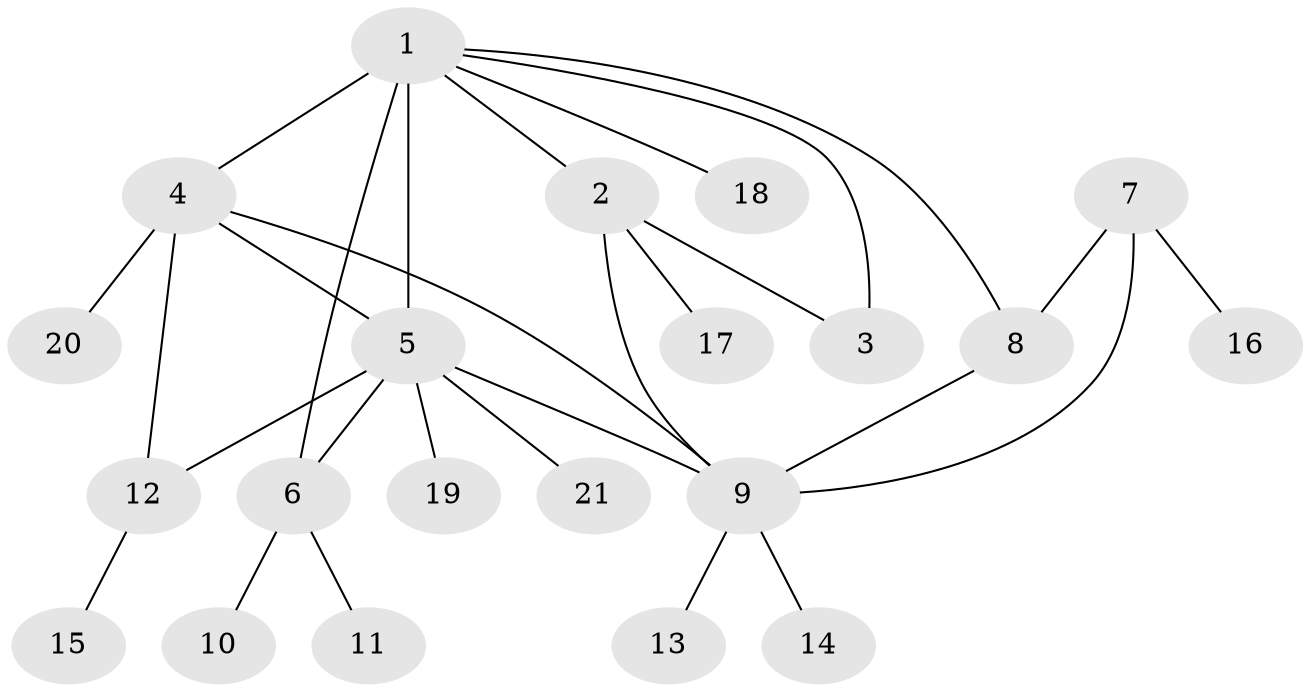 // original degree distribution, {6: 0.043478260869565216, 10: 0.043478260869565216, 3: 0.043478260869565216, 5: 0.057971014492753624, 4: 0.043478260869565216, 9: 0.014492753623188406, 2: 0.2028985507246377, 1: 0.5507246376811594}
// Generated by graph-tools (version 1.1) at 2025/52/03/04/25 22:52:29]
// undirected, 21 vertices, 28 edges
graph export_dot {
  node [color=gray90,style=filled];
  1;
  2;
  3;
  4;
  5;
  6;
  7;
  8;
  9;
  10;
  11;
  12;
  13;
  14;
  15;
  16;
  17;
  18;
  19;
  20;
  21;
  1 -- 2 [weight=1.0];
  1 -- 3 [weight=2.0];
  1 -- 4 [weight=2.0];
  1 -- 5 [weight=2.0];
  1 -- 6 [weight=2.0];
  1 -- 8 [weight=1.0];
  1 -- 18 [weight=1.0];
  2 -- 3 [weight=5.0];
  2 -- 9 [weight=1.0];
  2 -- 17 [weight=1.0];
  4 -- 5 [weight=3.0];
  4 -- 9 [weight=1.0];
  4 -- 12 [weight=1.0];
  4 -- 20 [weight=1.0];
  5 -- 6 [weight=1.0];
  5 -- 9 [weight=1.0];
  5 -- 12 [weight=1.0];
  5 -- 19 [weight=1.0];
  5 -- 21 [weight=1.0];
  6 -- 10 [weight=1.0];
  6 -- 11 [weight=2.0];
  7 -- 8 [weight=1.0];
  7 -- 9 [weight=1.0];
  7 -- 16 [weight=1.0];
  8 -- 9 [weight=1.0];
  9 -- 13 [weight=1.0];
  9 -- 14 [weight=1.0];
  12 -- 15 [weight=1.0];
}
